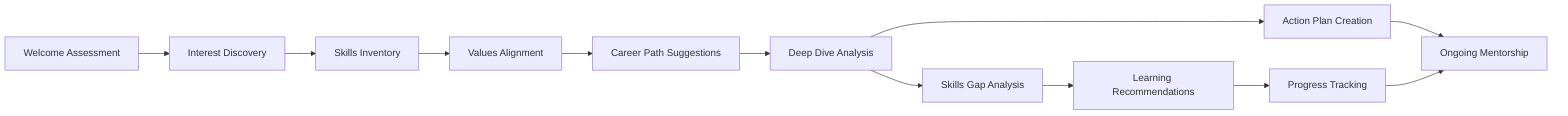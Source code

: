 graph LR
    A[Welcome Assessment] --> B[Interest Discovery]
    B --> C[Skills Inventory]
    C --> D[Values Alignment]
    D --> E[Career Path Suggestions]
    E --> F[Deep Dive Analysis]
    F --> G[Action Plan Creation]
    G --> H[Ongoing Mentorship]
    
    F --> I[Skills Gap Analysis]
    I --> J[Learning Recommendations]
    J --> K[Progress Tracking]
    K --> H
